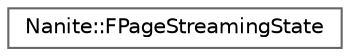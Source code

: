 digraph "Graphical Class Hierarchy"
{
 // INTERACTIVE_SVG=YES
 // LATEX_PDF_SIZE
  bgcolor="transparent";
  edge [fontname=Helvetica,fontsize=10,labelfontname=Helvetica,labelfontsize=10];
  node [fontname=Helvetica,fontsize=10,shape=box,height=0.2,width=0.4];
  rankdir="LR";
  Node0 [id="Node000000",label="Nanite::FPageStreamingState",height=0.2,width=0.4,color="grey40", fillcolor="white", style="filled",URL="$d4/db5/structNanite_1_1FPageStreamingState.html",tooltip=" "];
}
